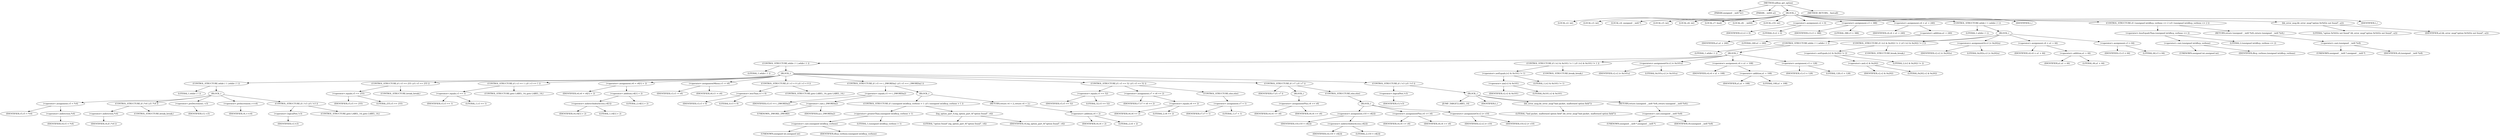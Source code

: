 digraph udhcp_get_option {  
"1000109" [label = "(METHOD,udhcp_get_option)" ]
"1000110" [label = "(PARAM,unsigned __int8 *a1)" ]
"1000111" [label = "(PARAM,__int64 a2)" ]
"1000112" [label = "(BLOCK,,)" ]
"1000113" [label = "(LOCAL,v2: int)" ]
"1000114" [label = "(LOCAL,v3: int)" ]
"1000115" [label = "(LOCAL,v4: unsigned __int8 *)" ]
"1000116" [label = "(LOCAL,v5: int)" ]
"1000117" [label = "(LOCAL,v6: int)" ]
"1000118" [label = "(LOCAL,v7: bool)" ]
"1000119" [label = "(LOCAL,v8: __int64)" ]
"1000120" [label = "(LOCAL,v10: int)" ]
"1000121" [label = "(<operator>.assignment,v2 = 0)" ]
"1000122" [label = "(IDENTIFIER,v2,v2 = 0)" ]
"1000123" [label = "(LITERAL,0,v2 = 0)" ]
"1000124" [label = "(<operator>.assignment,v3 = 388)" ]
"1000125" [label = "(IDENTIFIER,v3,v3 = 388)" ]
"1000126" [label = "(LITERAL,388,v3 = 388)" ]
"1000127" [label = "(<operator>.assignment,v4 = a1 + 240)" ]
"1000128" [label = "(IDENTIFIER,v4,v4 = a1 + 240)" ]
"1000129" [label = "(<operator>.addition,a1 + 240)" ]
"1000130" [label = "(IDENTIFIER,a1,a1 + 240)" ]
"1000131" [label = "(LITERAL,240,a1 + 240)" ]
"1000132" [label = "(CONTROL_STRUCTURE,while ( 1 ),while ( 1 ))" ]
"1000133" [label = "(LITERAL,1,while ( 1 ))" ]
"1000134" [label = "(BLOCK,,)" ]
"1000135" [label = "(CONTROL_STRUCTURE,while ( 1 ),while ( 1 ))" ]
"1000136" [label = "(LITERAL,1,while ( 1 ))" ]
"1000137" [label = "(BLOCK,,)" ]
"1000138" [label = "(CONTROL_STRUCTURE,while ( 1 ),while ( 1 ))" ]
"1000139" [label = "(LITERAL,1,while ( 1 ))" ]
"1000140" [label = "(BLOCK,,)" ]
"1000141" [label = "(CONTROL_STRUCTURE,while ( 1 ),while ( 1 ))" ]
"1000142" [label = "(LITERAL,1,while ( 1 ))" ]
"1000143" [label = "(BLOCK,,)" ]
"1000144" [label = "(<operator>.assignment,v5 = *v4)" ]
"1000145" [label = "(IDENTIFIER,v5,v5 = *v4)" ]
"1000146" [label = "(<operator>.indirection,*v4)" ]
"1000147" [label = "(IDENTIFIER,v4,v5 = *v4)" ]
"1000148" [label = "(CONTROL_STRUCTURE,if ( *v4 ),if ( *v4 ))" ]
"1000149" [label = "(<operator>.indirection,*v4)" ]
"1000150" [label = "(IDENTIFIER,v4,if ( *v4 ))" ]
"1000151" [label = "(CONTROL_STRUCTURE,break;,break;)" ]
"1000152" [label = "(<operator>.preDecrement,--v3)" ]
"1000153" [label = "(IDENTIFIER,v3,--v3)" ]
"1000154" [label = "(<operator>.preIncrement,++v4)" ]
"1000155" [label = "(IDENTIFIER,v4,++v4)" ]
"1000156" [label = "(CONTROL_STRUCTURE,if ( !v3 ),if ( !v3 ))" ]
"1000157" [label = "(<operator>.logicalNot,!v3)" ]
"1000158" [label = "(IDENTIFIER,v3,!v3)" ]
"1000159" [label = "(CONTROL_STRUCTURE,goto LABEL_14;,goto LABEL_14;)" ]
"1000160" [label = "(CONTROL_STRUCTURE,if ( v5 == 255 ),if ( v5 == 255 ))" ]
"1000161" [label = "(<operator>.equals,v5 == 255)" ]
"1000162" [label = "(IDENTIFIER,v5,v5 == 255)" ]
"1000163" [label = "(LITERAL,255,v5 == 255)" ]
"1000164" [label = "(CONTROL_STRUCTURE,break;,break;)" ]
"1000165" [label = "(CONTROL_STRUCTURE,if ( v3 == 1 ),if ( v3 == 1 ))" ]
"1000166" [label = "(<operator>.equals,v3 == 1)" ]
"1000167" [label = "(IDENTIFIER,v3,v3 == 1)" ]
"1000168" [label = "(LITERAL,1,v3 == 1)" ]
"1000169" [label = "(CONTROL_STRUCTURE,goto LABEL_14;,goto LABEL_14;)" ]
"1000170" [label = "(<operator>.assignment,v6 = v4[1] + 2)" ]
"1000171" [label = "(IDENTIFIER,v6,v6 = v4[1] + 2)" ]
"1000172" [label = "(<operator>.addition,v4[1] + 2)" ]
"1000173" [label = "(<operator>.indirectIndexAccess,v4[1])" ]
"1000174" [label = "(IDENTIFIER,v4,v4[1] + 2)" ]
"1000175" [label = "(LITERAL,1,v4[1] + 2)" ]
"1000176" [label = "(LITERAL,2,v4[1] + 2)" ]
"1000177" [label = "(<operator>.assignmentMinus,v3 -= v6)" ]
"1000178" [label = "(IDENTIFIER,v3,v3 -= v6)" ]
"1000179" [label = "(IDENTIFIER,v6,v3 -= v6)" ]
"1000180" [label = "(CONTROL_STRUCTURE,if ( v3 < 0 ),if ( v3 < 0 ))" ]
"1000181" [label = "(<operator>.lessThan,v3 < 0)" ]
"1000182" [label = "(IDENTIFIER,v3,v3 < 0)" ]
"1000183" [label = "(LITERAL,0,v3 < 0)" ]
"1000184" [label = "(CONTROL_STRUCTURE,goto LABEL_14;,goto LABEL_14;)" ]
"1000185" [label = "(CONTROL_STRUCTURE,if ( v5 == (_DWORD)a2 ),if ( v5 == (_DWORD)a2 ))" ]
"1000186" [label = "(<operator>.equals,v5 == (_DWORD)a2)" ]
"1000187" [label = "(IDENTIFIER,v5,v5 == (_DWORD)a2)" ]
"1000188" [label = "(<operator>.cast,(_DWORD)a2)" ]
"1000189" [label = "(UNKNOWN,_DWORD,_DWORD)" ]
"1000190" [label = "(IDENTIFIER,a2,(_DWORD)a2)" ]
"1000191" [label = "(BLOCK,,)" ]
"1000192" [label = "(CONTROL_STRUCTURE,if ( (unsigned int)dhcp_verbose > 1 ),if ( (unsigned int)dhcp_verbose > 1 ))" ]
"1000193" [label = "(<operator>.greaterThan,(unsigned int)dhcp_verbose > 1)" ]
"1000194" [label = "(<operator>.cast,(unsigned int)dhcp_verbose)" ]
"1000195" [label = "(UNKNOWN,unsigned int,unsigned int)" ]
"1000196" [label = "(IDENTIFIER,dhcp_verbose,(unsigned int)dhcp_verbose)" ]
"1000197" [label = "(LITERAL,1,(unsigned int)dhcp_verbose > 1)" ]
"1000198" [label = "(log_option_part_0,log_option_part_0(\"option found\", v4))" ]
"1000199" [label = "(LITERAL,\"option found\",log_option_part_0(\"option found\", v4))" ]
"1000200" [label = "(IDENTIFIER,v4,log_option_part_0(\"option found\", v4))" ]
"1000201" [label = "(RETURN,return v4 + 2;,return v4 + 2;)" ]
"1000202" [label = "(<operator>.addition,v4 + 2)" ]
"1000203" [label = "(IDENTIFIER,v4,v4 + 2)" ]
"1000204" [label = "(LITERAL,2,v4 + 2)" ]
"1000205" [label = "(CONTROL_STRUCTURE,if ( v5 == 52 ),if ( v5 == 52 ))" ]
"1000206" [label = "(<operator>.equals,v5 == 52)" ]
"1000207" [label = "(IDENTIFIER,v5,v5 == 52)" ]
"1000208" [label = "(LITERAL,52,v5 == 52)" ]
"1000209" [label = "(<operator>.assignment,v7 = v6 == 2)" ]
"1000210" [label = "(IDENTIFIER,v7,v7 = v6 == 2)" ]
"1000211" [label = "(<operator>.equals,v6 == 2)" ]
"1000212" [label = "(IDENTIFIER,v6,v6 == 2)" ]
"1000213" [label = "(LITERAL,2,v6 == 2)" ]
"1000214" [label = "(CONTROL_STRUCTURE,else,else)" ]
"1000215" [label = "(<operator>.assignment,v7 = 1)" ]
"1000216" [label = "(IDENTIFIER,v7,v7 = 1)" ]
"1000217" [label = "(LITERAL,1,v7 = 1)" ]
"1000218" [label = "(CONTROL_STRUCTURE,if ( v7 ),if ( v7 ))" ]
"1000219" [label = "(IDENTIFIER,v7,if ( v7 ))" ]
"1000220" [label = "(BLOCK,,)" ]
"1000221" [label = "(<operator>.assignmentPlus,v4 += v6)" ]
"1000222" [label = "(IDENTIFIER,v4,v4 += v6)" ]
"1000223" [label = "(IDENTIFIER,v6,v4 += v6)" ]
"1000224" [label = "(CONTROL_STRUCTURE,else,else)" ]
"1000225" [label = "(BLOCK,,)" ]
"1000226" [label = "(<operator>.assignment,v10 = v4[2])" ]
"1000227" [label = "(IDENTIFIER,v10,v10 = v4[2])" ]
"1000228" [label = "(<operator>.indirectIndexAccess,v4[2])" ]
"1000229" [label = "(IDENTIFIER,v4,v10 = v4[2])" ]
"1000230" [label = "(LITERAL,2,v10 = v4[2])" ]
"1000231" [label = "(<operator>.assignmentPlus,v4 += v6)" ]
"1000232" [label = "(IDENTIFIER,v4,v4 += v6)" ]
"1000233" [label = "(IDENTIFIER,v6,v4 += v6)" ]
"1000234" [label = "(<operators>.assignmentOr,v2 |= v10)" ]
"1000235" [label = "(IDENTIFIER,v2,v2 |= v10)" ]
"1000236" [label = "(IDENTIFIER,v10,v2 |= v10)" ]
"1000237" [label = "(CONTROL_STRUCTURE,if ( !v3 ),if ( !v3 ))" ]
"1000238" [label = "(<operator>.logicalNot,!v3)" ]
"1000239" [label = "(IDENTIFIER,v3,!v3)" ]
"1000240" [label = "(BLOCK,,)" ]
"1000241" [label = "(JUMP_TARGET,LABEL_14)" ]
"1000242" [label = "(IDENTIFIER,L,)" ]
"1000243" [label = "(bb_error_msg,bb_error_msg(\"bad packet, malformed option field\"))" ]
"1000244" [label = "(LITERAL,\"bad packet, malformed option field\",bb_error_msg(\"bad packet, malformed option field\"))" ]
"1000245" [label = "(RETURN,return (unsigned __int8 *)v8;,return (unsigned __int8 *)v8;)" ]
"1000246" [label = "(<operator>.cast,(unsigned __int8 *)v8)" ]
"1000247" [label = "(UNKNOWN,unsigned __int8 *,unsigned __int8 *)" ]
"1000248" [label = "(IDENTIFIER,v8,(unsigned __int8 *)v8)" ]
"1000249" [label = "(CONTROL_STRUCTURE,if ( (v2 & 0x101) != 1 ),if ( (v2 & 0x101) != 1 ))" ]
"1000250" [label = "(<operator>.notEquals,(v2 & 0x101) != 1)" ]
"1000251" [label = "(<operator>.and,v2 & 0x101)" ]
"1000252" [label = "(IDENTIFIER,v2,v2 & 0x101)" ]
"1000253" [label = "(LITERAL,0x101,v2 & 0x101)" ]
"1000254" [label = "(LITERAL,1,(v2 & 0x101) != 1)" ]
"1000255" [label = "(CONTROL_STRUCTURE,break;,break;)" ]
"1000256" [label = "(<operators>.assignmentOr,v2 |= 0x101u)" ]
"1000257" [label = "(IDENTIFIER,v2,v2 |= 0x101u)" ]
"1000258" [label = "(LITERAL,0x101u,v2 |= 0x101u)" ]
"1000259" [label = "(<operator>.assignment,v4 = a1 + 108)" ]
"1000260" [label = "(IDENTIFIER,v4,v4 = a1 + 108)" ]
"1000261" [label = "(<operator>.addition,a1 + 108)" ]
"1000262" [label = "(IDENTIFIER,a1,a1 + 108)" ]
"1000263" [label = "(LITERAL,108,a1 + 108)" ]
"1000264" [label = "(<operator>.assignment,v3 = 128)" ]
"1000265" [label = "(IDENTIFIER,v3,v3 = 128)" ]
"1000266" [label = "(LITERAL,128,v3 = 128)" ]
"1000267" [label = "(CONTROL_STRUCTURE,if ( (v2 & 0x202) != 2 ),if ( (v2 & 0x202) != 2 ))" ]
"1000268" [label = "(<operator>.notEquals,(v2 & 0x202) != 2)" ]
"1000269" [label = "(<operator>.and,v2 & 0x202)" ]
"1000270" [label = "(IDENTIFIER,v2,v2 & 0x202)" ]
"1000271" [label = "(LITERAL,0x202,v2 & 0x202)" ]
"1000272" [label = "(LITERAL,2,(v2 & 0x202) != 2)" ]
"1000273" [label = "(CONTROL_STRUCTURE,break;,break;)" ]
"1000274" [label = "(<operators>.assignmentOr,v2 |= 0x202u)" ]
"1000275" [label = "(IDENTIFIER,v2,v2 |= 0x202u)" ]
"1000276" [label = "(LITERAL,0x202u,v2 |= 0x202u)" ]
"1000277" [label = "(<operator>.assignment,v4 = a1 + 44)" ]
"1000278" [label = "(IDENTIFIER,v4,v4 = a1 + 44)" ]
"1000279" [label = "(<operator>.addition,a1 + 44)" ]
"1000280" [label = "(IDENTIFIER,a1,a1 + 44)" ]
"1000281" [label = "(LITERAL,44,a1 + 44)" ]
"1000282" [label = "(<operator>.assignment,v3 = 64)" ]
"1000283" [label = "(IDENTIFIER,v3,v3 = 64)" ]
"1000284" [label = "(LITERAL,64,v3 = 64)" ]
"1000285" [label = "(IDENTIFIER,L,)" ]
"1000286" [label = "(CONTROL_STRUCTURE,if ( (unsigned int)dhcp_verbose <= 2 ),if ( (unsigned int)dhcp_verbose <= 2 ))" ]
"1000287" [label = "(<operator>.lessEqualsThan,(unsigned int)dhcp_verbose <= 2)" ]
"1000288" [label = "(<operator>.cast,(unsigned int)dhcp_verbose)" ]
"1000289" [label = "(UNKNOWN,unsigned int,unsigned int)" ]
"1000290" [label = "(IDENTIFIER,dhcp_verbose,(unsigned int)dhcp_verbose)" ]
"1000291" [label = "(LITERAL,2,(unsigned int)dhcp_verbose <= 2)" ]
"1000292" [label = "(RETURN,return (unsigned __int8 *)v8;,return (unsigned __int8 *)v8;)" ]
"1000293" [label = "(<operator>.cast,(unsigned __int8 *)v8)" ]
"1000294" [label = "(UNKNOWN,unsigned __int8 *,unsigned __int8 *)" ]
"1000295" [label = "(IDENTIFIER,v8,(unsigned __int8 *)v8)" ]
"1000296" [label = "(bb_error_msg,bb_error_msg(\"option 0x%02x not found\", a2))" ]
"1000297" [label = "(LITERAL,\"option 0x%02x not found\",bb_error_msg(\"option 0x%02x not found\", a2))" ]
"1000298" [label = "(IDENTIFIER,a2,bb_error_msg(\"option 0x%02x not found\", a2))" ]
"1000299" [label = "(IDENTIFIER,L,)" ]
"1000300" [label = "(METHOD_RETURN,__fastcall)" ]
  "1000109" -> "1000110" 
  "1000109" -> "1000111" 
  "1000109" -> "1000112" 
  "1000109" -> "1000300" 
  "1000112" -> "1000113" 
  "1000112" -> "1000114" 
  "1000112" -> "1000115" 
  "1000112" -> "1000116" 
  "1000112" -> "1000117" 
  "1000112" -> "1000118" 
  "1000112" -> "1000119" 
  "1000112" -> "1000120" 
  "1000112" -> "1000121" 
  "1000112" -> "1000124" 
  "1000112" -> "1000127" 
  "1000112" -> "1000132" 
  "1000112" -> "1000285" 
  "1000112" -> "1000286" 
  "1000112" -> "1000296" 
  "1000112" -> "1000299" 
  "1000121" -> "1000122" 
  "1000121" -> "1000123" 
  "1000124" -> "1000125" 
  "1000124" -> "1000126" 
  "1000127" -> "1000128" 
  "1000127" -> "1000129" 
  "1000129" -> "1000130" 
  "1000129" -> "1000131" 
  "1000132" -> "1000133" 
  "1000132" -> "1000134" 
  "1000134" -> "1000135" 
  "1000134" -> "1000267" 
  "1000134" -> "1000274" 
  "1000134" -> "1000277" 
  "1000134" -> "1000282" 
  "1000135" -> "1000136" 
  "1000135" -> "1000137" 
  "1000137" -> "1000138" 
  "1000137" -> "1000249" 
  "1000137" -> "1000256" 
  "1000137" -> "1000259" 
  "1000137" -> "1000264" 
  "1000138" -> "1000139" 
  "1000138" -> "1000140" 
  "1000140" -> "1000141" 
  "1000140" -> "1000160" 
  "1000140" -> "1000165" 
  "1000140" -> "1000170" 
  "1000140" -> "1000177" 
  "1000140" -> "1000180" 
  "1000140" -> "1000185" 
  "1000140" -> "1000205" 
  "1000140" -> "1000218" 
  "1000140" -> "1000237" 
  "1000141" -> "1000142" 
  "1000141" -> "1000143" 
  "1000143" -> "1000144" 
  "1000143" -> "1000148" 
  "1000143" -> "1000152" 
  "1000143" -> "1000154" 
  "1000143" -> "1000156" 
  "1000144" -> "1000145" 
  "1000144" -> "1000146" 
  "1000146" -> "1000147" 
  "1000148" -> "1000149" 
  "1000148" -> "1000151" 
  "1000149" -> "1000150" 
  "1000152" -> "1000153" 
  "1000154" -> "1000155" 
  "1000156" -> "1000157" 
  "1000156" -> "1000159" 
  "1000157" -> "1000158" 
  "1000160" -> "1000161" 
  "1000160" -> "1000164" 
  "1000161" -> "1000162" 
  "1000161" -> "1000163" 
  "1000165" -> "1000166" 
  "1000165" -> "1000169" 
  "1000166" -> "1000167" 
  "1000166" -> "1000168" 
  "1000170" -> "1000171" 
  "1000170" -> "1000172" 
  "1000172" -> "1000173" 
  "1000172" -> "1000176" 
  "1000173" -> "1000174" 
  "1000173" -> "1000175" 
  "1000177" -> "1000178" 
  "1000177" -> "1000179" 
  "1000180" -> "1000181" 
  "1000180" -> "1000184" 
  "1000181" -> "1000182" 
  "1000181" -> "1000183" 
  "1000185" -> "1000186" 
  "1000185" -> "1000191" 
  "1000186" -> "1000187" 
  "1000186" -> "1000188" 
  "1000188" -> "1000189" 
  "1000188" -> "1000190" 
  "1000191" -> "1000192" 
  "1000191" -> "1000201" 
  "1000192" -> "1000193" 
  "1000192" -> "1000198" 
  "1000193" -> "1000194" 
  "1000193" -> "1000197" 
  "1000194" -> "1000195" 
  "1000194" -> "1000196" 
  "1000198" -> "1000199" 
  "1000198" -> "1000200" 
  "1000201" -> "1000202" 
  "1000202" -> "1000203" 
  "1000202" -> "1000204" 
  "1000205" -> "1000206" 
  "1000205" -> "1000209" 
  "1000205" -> "1000214" 
  "1000206" -> "1000207" 
  "1000206" -> "1000208" 
  "1000209" -> "1000210" 
  "1000209" -> "1000211" 
  "1000211" -> "1000212" 
  "1000211" -> "1000213" 
  "1000214" -> "1000215" 
  "1000215" -> "1000216" 
  "1000215" -> "1000217" 
  "1000218" -> "1000219" 
  "1000218" -> "1000220" 
  "1000218" -> "1000224" 
  "1000220" -> "1000221" 
  "1000221" -> "1000222" 
  "1000221" -> "1000223" 
  "1000224" -> "1000225" 
  "1000225" -> "1000226" 
  "1000225" -> "1000231" 
  "1000225" -> "1000234" 
  "1000226" -> "1000227" 
  "1000226" -> "1000228" 
  "1000228" -> "1000229" 
  "1000228" -> "1000230" 
  "1000231" -> "1000232" 
  "1000231" -> "1000233" 
  "1000234" -> "1000235" 
  "1000234" -> "1000236" 
  "1000237" -> "1000238" 
  "1000237" -> "1000240" 
  "1000238" -> "1000239" 
  "1000240" -> "1000241" 
  "1000240" -> "1000242" 
  "1000240" -> "1000243" 
  "1000240" -> "1000245" 
  "1000243" -> "1000244" 
  "1000245" -> "1000246" 
  "1000246" -> "1000247" 
  "1000246" -> "1000248" 
  "1000249" -> "1000250" 
  "1000249" -> "1000255" 
  "1000250" -> "1000251" 
  "1000250" -> "1000254" 
  "1000251" -> "1000252" 
  "1000251" -> "1000253" 
  "1000256" -> "1000257" 
  "1000256" -> "1000258" 
  "1000259" -> "1000260" 
  "1000259" -> "1000261" 
  "1000261" -> "1000262" 
  "1000261" -> "1000263" 
  "1000264" -> "1000265" 
  "1000264" -> "1000266" 
  "1000267" -> "1000268" 
  "1000267" -> "1000273" 
  "1000268" -> "1000269" 
  "1000268" -> "1000272" 
  "1000269" -> "1000270" 
  "1000269" -> "1000271" 
  "1000274" -> "1000275" 
  "1000274" -> "1000276" 
  "1000277" -> "1000278" 
  "1000277" -> "1000279" 
  "1000279" -> "1000280" 
  "1000279" -> "1000281" 
  "1000282" -> "1000283" 
  "1000282" -> "1000284" 
  "1000286" -> "1000287" 
  "1000286" -> "1000292" 
  "1000287" -> "1000288" 
  "1000287" -> "1000291" 
  "1000288" -> "1000289" 
  "1000288" -> "1000290" 
  "1000292" -> "1000293" 
  "1000293" -> "1000294" 
  "1000293" -> "1000295" 
  "1000296" -> "1000297" 
  "1000296" -> "1000298" 
}
